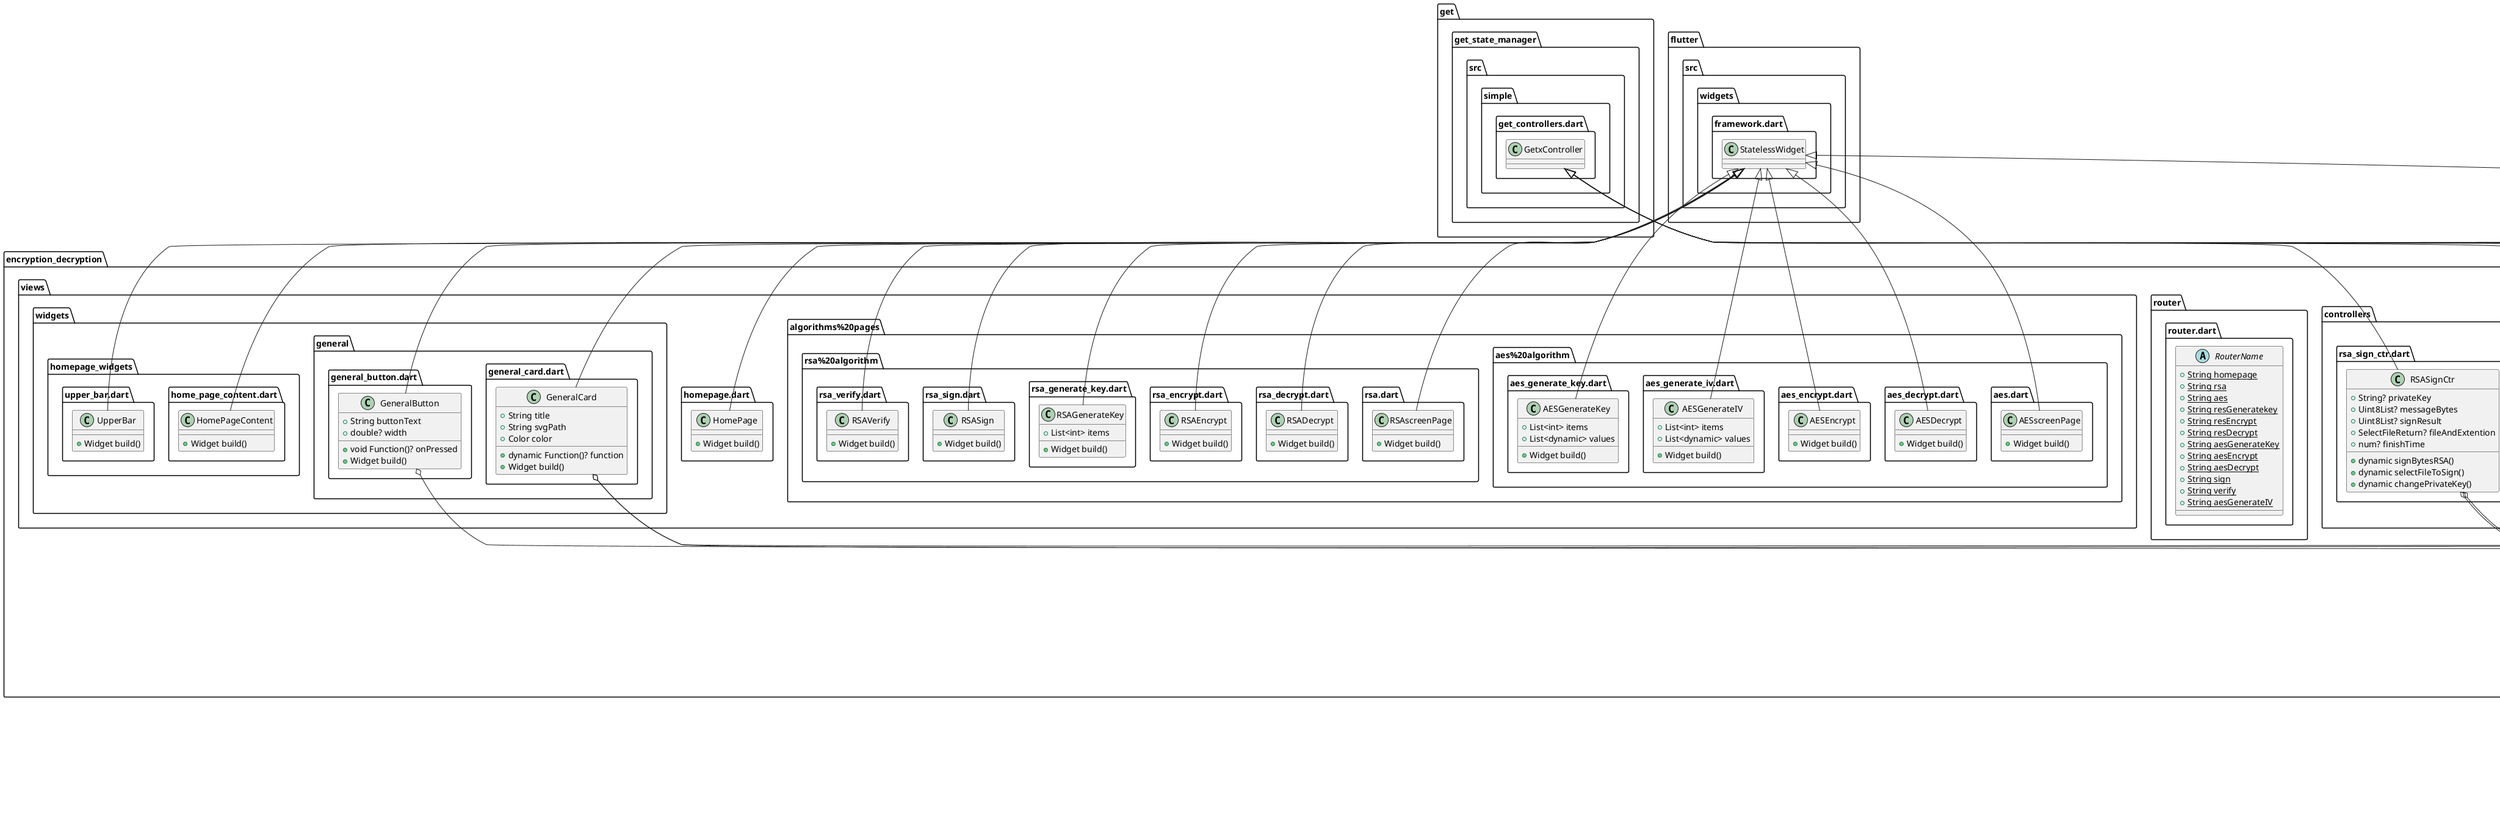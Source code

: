 @startuml
set namespaceSeparator ::

class "encryption_decryption::controllers::aes_decrypt_ctr.dart::AESDecryptctr" {
  +IV iv
  +num? finishTime
  +SelectFileReturn? fileAndExtention
  +String? privateKey
  +Uint8List? plain
  +dynamic decryetBytesAES()
  +dynamic selectFileToDecrypt()
  +dynamic changePrivateKey()
  +dynamic clearAll()
}

"encryption_decryption::controllers::aes_decrypt_ctr.dart::AESDecryptctr" o-- "encrypt::encrypt.dart::IV"
"encryption_decryption::controllers::aes_decrypt_ctr.dart::AESDecryptctr" o-- "encryption_decryption::helper::select_file_return.dart::SelectFileReturn"
"encryption_decryption::controllers::aes_decrypt_ctr.dart::AESDecryptctr" o-- "dart::typed_data::Uint8List"
"get::get_state_manager::src::simple::get_controllers.dart::GetxController" <|-- "encryption_decryption::controllers::aes_decrypt_ctr.dart::AESDecryptctr"

class "encryption_decryption::controllers::aes_encrypt_ctr.dart::AESEncryptctr" {
  +IV iv
  +num? finishTime
  +SelectFileReturn? fileAndExtention
  +String? privateKey
  +Uint8List? cyper
  +dynamic encryptBytesAES()
  +dynamic selectFileToEncrypt()
  +dynamic changePrivateKey()
  +dynamic clearAll()
}

"encryption_decryption::controllers::aes_encrypt_ctr.dart::AESEncryptctr" o-- "encrypt::encrypt.dart::IV"
"encryption_decryption::controllers::aes_encrypt_ctr.dart::AESEncryptctr" o-- "encryption_decryption::helper::select_file_return.dart::SelectFileReturn"
"encryption_decryption::controllers::aes_encrypt_ctr.dart::AESEncryptctr" o-- "dart::typed_data::Uint8List"
"get::get_state_manager::src::simple::get_controllers.dart::GetxController" <|-- "encryption_decryption::controllers::aes_encrypt_ctr.dart::AESEncryptctr"

class "encryption_decryption::controllers::aes_iv_ctr.dart::AESIVCtr" {
}

"get::get_state_manager::src::simple::get_controllers.dart::GetxController" <|-- "encryption_decryption::controllers::aes_iv_ctr.dart::AESIVCtr"

class "encryption_decryption::controllers::aes_key_ctr.dart::AESKeyCtr" {
  +int? selectedValue
  +String? privateKey
  +dynamic changeSelectedValue()
  +dynamic generateKey()
}

"get::get_state_manager::src::simple::get_controllers.dart::GetxController" <|-- "encryption_decryption::controllers::aes_key_ctr.dart::AESKeyCtr"

class "encryption_decryption::controllers::rsa_decrypt_ctr.dart::AESDecryptctr" {
  +num? finishTime
  +SelectFileReturn? fileAndExtention
  +String? privateKey
  +Uint8List? plain
  +dynamic decryptBytesRSA()
  +dynamic selectFileToDecrypt()
  +dynamic changePrivateKey()
  +dynamic clearAll()
}

"encryption_decryption::controllers::rsa_decrypt_ctr.dart::AESDecryptctr" o-- "encryption_decryption::helper::select_file_return.dart::SelectFileReturn"
"encryption_decryption::controllers::rsa_decrypt_ctr.dart::AESDecryptctr" o-- "dart::typed_data::Uint8List"
"get::get_state_manager::src::simple::get_controllers.dart::GetxController" <|-- "encryption_decryption::controllers::rsa_decrypt_ctr.dart::AESDecryptctr"

class "encryption_decryption::controllers::rsa_encrypt_ctr.dart::RSAEncryptctr" {
  +num? finishTime
  +SelectFileReturn? fileAndExtention
  +String? publicKey
  +Uint8List? cyper
  +dynamic encryptBytesRSA()
  +dynamic selectFileToEncrypt()
  +dynamic changePublicKey()
  +dynamic clearAll()
}

"encryption_decryption::controllers::rsa_encrypt_ctr.dart::RSAEncryptctr" o-- "encryption_decryption::helper::select_file_return.dart::SelectFileReturn"
"encryption_decryption::controllers::rsa_encrypt_ctr.dart::RSAEncryptctr" o-- "dart::typed_data::Uint8List"
"get::get_state_manager::src::simple::get_controllers.dart::GetxController" <|-- "encryption_decryption::controllers::rsa_encrypt_ctr.dart::RSAEncryptctr"

class "encryption_decryption::controllers::rsa_key_ctr.dart::RSAKeyCtr" {
  +int? selectedValue
  +String? publicKey
  +String? privateKey
  +dynamic changeSelectedValue()
  +dynamic generateKey()
}

"get::get_state_manager::src::simple::get_controllers.dart::GetxController" <|-- "encryption_decryption::controllers::rsa_key_ctr.dart::RSAKeyCtr"

class "encryption_decryption::controllers::rsa_sign_ctr.dart::RSASignCtr" {
  +String? privateKey
  +Uint8List? messageBytes
  +Uint8List? signResult
  +SelectFileReturn? fileAndExtention
  +num? finishTime
  +dynamic signBytesRSA()
  +dynamic selectFileToSign()
  +dynamic changePrivateKey()
}

"encryption_decryption::controllers::rsa_sign_ctr.dart::RSASignCtr" o-- "dart::typed_data::Uint8List"
"encryption_decryption::controllers::rsa_sign_ctr.dart::RSASignCtr" o-- "encryption_decryption::helper::select_file_return.dart::SelectFileReturn"
"get::get_state_manager::src::simple::get_controllers.dart::GetxController" <|-- "encryption_decryption::controllers::rsa_sign_ctr.dart::RSASignCtr"

class "encryption_decryption::controllers::rsa_verfiy_ctr.dart::RSAVerfiyCtr" {
  +String? publicKey
  +Uint8List? messageBytes
  +Uint8List? signatureBytes
  +bool? signResult
  +SelectFileReturn? fileAndExtention
  +num? finishTime
  +dynamic verfiyRSA()
  +dynamic selectFileToVerfiy()
  +dynamic selectHashedFile()
  +dynamic changePublicKey()
}

"encryption_decryption::controllers::rsa_verfiy_ctr.dart::RSAVerfiyCtr" o-- "dart::typed_data::Uint8List"
"encryption_decryption::controllers::rsa_verfiy_ctr.dart::RSAVerfiyCtr" o-- "encryption_decryption::helper::select_file_return.dart::SelectFileReturn"
"get::get_state_manager::src::simple::get_controllers.dart::GetxController" <|-- "encryption_decryption::controllers::rsa_verfiy_ctr.dart::RSAVerfiyCtr"

class "encryption_decryption::helper::select_file_return.dart::SelectFileReturn" {
  +File? file
  +String? extension
}

"encryption_decryption::helper::select_file_return.dart::SelectFileReturn" o-- "dart::io::File"

class "encryption_decryption::main.dart::MainApp" {
  +Widget build()
}

"flutter::src::widgets::framework.dart::StatelessWidget" <|-- "encryption_decryption::main.dart::MainApp"

abstract class "encryption_decryption::router::router.dart::RouterName" {
  {static} +String homepage
  {static} +String rsa
  {static} +String aes
  {static} +String resGeneratekey
  {static} +String resEncrypt
  {static} +String resDecrypt
  {static} +String aesGenerateKey
  {static} +String aesEncrypt
  {static} +String aesDecrypt
  {static} +String sign
  {static} +String verify
  {static} +String aesGenerateIV
}

class "encryption_decryption::views::algorithms%20pages::aes%20algorithm::aes.dart::AESscreenPage" {
  +Widget build()
}

"flutter::src::widgets::framework.dart::StatelessWidget" <|-- "encryption_decryption::views::algorithms%20pages::aes%20algorithm::aes.dart::AESscreenPage"

class "encryption_decryption::views::algorithms%20pages::aes%20algorithm::aes_decrypt.dart::AESDecrypt" {
  +Widget build()
}

"flutter::src::widgets::framework.dart::StatelessWidget" <|-- "encryption_decryption::views::algorithms%20pages::aes%20algorithm::aes_decrypt.dart::AESDecrypt"

class "encryption_decryption::views::algorithms%20pages::aes%20algorithm::aes_encrypt.dart::AESEncrypt" {
  +Widget build()
}

"flutter::src::widgets::framework.dart::StatelessWidget" <|-- "encryption_decryption::views::algorithms%20pages::aes%20algorithm::aes_encrypt.dart::AESEncrypt"

class "encryption_decryption::views::algorithms%20pages::aes%20algorithm::aes_generate_iv.dart::AESGenerateIV" {
  +List<int> items
  +List<dynamic> values
  +Widget build()
}

"flutter::src::widgets::framework.dart::StatelessWidget" <|-- "encryption_decryption::views::algorithms%20pages::aes%20algorithm::aes_generate_iv.dart::AESGenerateIV"

class "encryption_decryption::views::algorithms%20pages::aes%20algorithm::aes_generate_key.dart::AESGenerateKey" {
  +List<int> items
  +List<dynamic> values
  +Widget build()
}

"flutter::src::widgets::framework.dart::StatelessWidget" <|-- "encryption_decryption::views::algorithms%20pages::aes%20algorithm::aes_generate_key.dart::AESGenerateKey"

class "encryption_decryption::views::algorithms%20pages::rsa%20algorithm::rsa.dart::RSAscreenPage" {
  +Widget build()
}

"flutter::src::widgets::framework.dart::StatelessWidget" <|-- "encryption_decryption::views::algorithms%20pages::rsa%20algorithm::rsa.dart::RSAscreenPage"

class "encryption_decryption::views::algorithms%20pages::rsa%20algorithm::rsa_decrypt.dart::RSADecrypt" {
  +Widget build()
}

"flutter::src::widgets::framework.dart::StatelessWidget" <|-- "encryption_decryption::views::algorithms%20pages::rsa%20algorithm::rsa_decrypt.dart::RSADecrypt"

class "encryption_decryption::views::algorithms%20pages::rsa%20algorithm::rsa_encrypt.dart::RSAEncrypt" {
  +Widget build()
}

"flutter::src::widgets::framework.dart::StatelessWidget" <|-- "encryption_decryption::views::algorithms%20pages::rsa%20algorithm::rsa_encrypt.dart::RSAEncrypt"

class "encryption_decryption::views::algorithms%20pages::rsa%20algorithm::rsa_generate_key.dart::RSAGenerateKey" {
  +List<int> items
  +Widget build()
}

"flutter::src::widgets::framework.dart::StatelessWidget" <|-- "encryption_decryption::views::algorithms%20pages::rsa%20algorithm::rsa_generate_key.dart::RSAGenerateKey"

class "encryption_decryption::views::algorithms%20pages::rsa%20algorithm::rsa_sign.dart::RSASign" {
  +Widget build()
}

"flutter::src::widgets::framework.dart::StatelessWidget" <|-- "encryption_decryption::views::algorithms%20pages::rsa%20algorithm::rsa_sign.dart::RSASign"

class "encryption_decryption::views::algorithms%20pages::rsa%20algorithm::rsa_verify.dart::RSAVerify" {
  +Widget build()
}

"flutter::src::widgets::framework.dart::StatelessWidget" <|-- "encryption_decryption::views::algorithms%20pages::rsa%20algorithm::rsa_verify.dart::RSAVerify"

class "encryption_decryption::views::homepage.dart::HomePage" {
  +Widget build()
}

"flutter::src::widgets::framework.dart::StatelessWidget" <|-- "encryption_decryption::views::homepage.dart::HomePage"

class "encryption_decryption::views::widgets::general::general_button.dart::GeneralButton" {
  +String buttonText
  +void Function()? onPressed
  +double? width
  +Widget build()
}

"encryption_decryption::views::widgets::general::general_button.dart::GeneralButton" o-- "null::void Function()"
"flutter::src::widgets::framework.dart::StatelessWidget" <|-- "encryption_decryption::views::widgets::general::general_button.dart::GeneralButton"

class "encryption_decryption::views::widgets::general::general_card.dart::GeneralCard" {
  +String title
  +String svgPath
  +Color color
  +dynamic Function()? function
  +Widget build()
}

"encryption_decryption::views::widgets::general::general_card.dart::GeneralCard" o-- "dart::ui::Color"
"encryption_decryption::views::widgets::general::general_card.dart::GeneralCard" o-- "null::dynamic Function()"
"flutter::src::widgets::framework.dart::StatelessWidget" <|-- "encryption_decryption::views::widgets::general::general_card.dart::GeneralCard"

class "encryption_decryption::views::widgets::homepage_widgets::home_page_content.dart::HomePageContent" {
  +Widget build()
}

"flutter::src::widgets::framework.dart::StatelessWidget" <|-- "encryption_decryption::views::widgets::homepage_widgets::home_page_content.dart::HomePageContent"

class "encryption_decryption::views::widgets::homepage_widgets::upper_bar.dart::UpperBar" {
  +Widget build()
}

"flutter::src::widgets::framework.dart::StatelessWidget" <|-- "encryption_decryption::views::widgets::homepage_widgets::upper_bar.dart::UpperBar"


@enduml